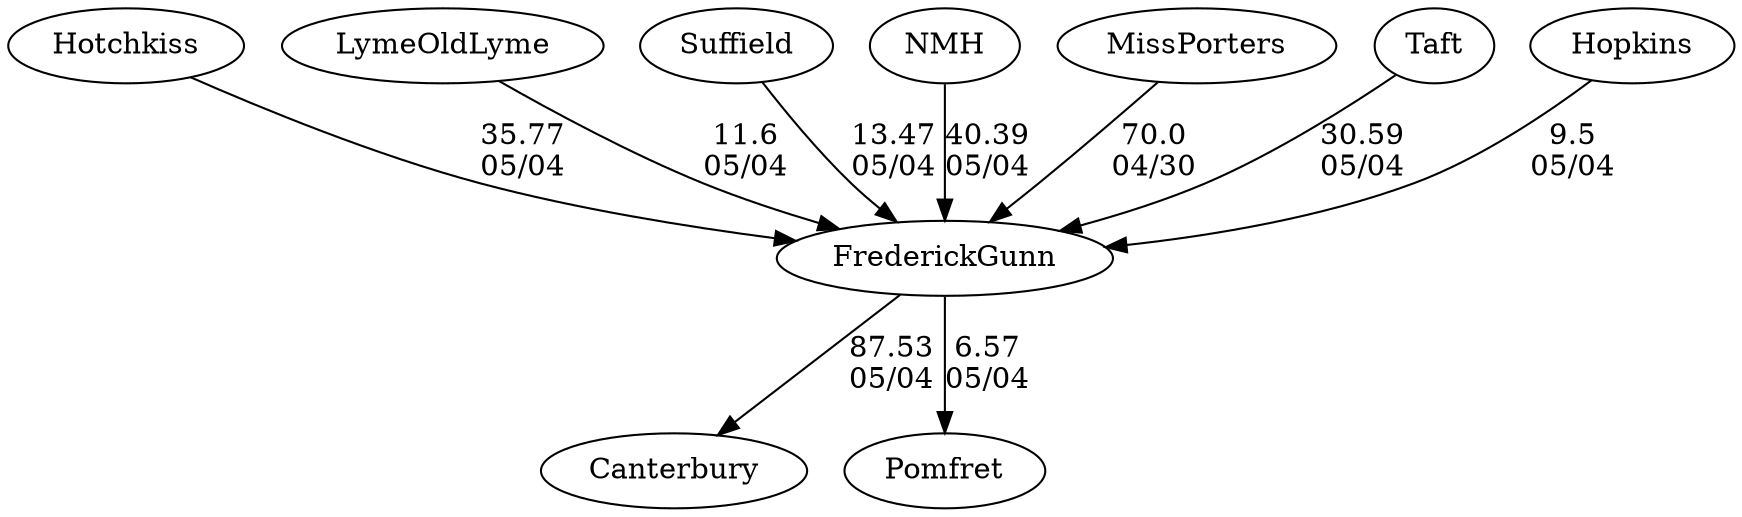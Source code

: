 digraph girls2foursFrederickGunn {Canterbury [URL="girls2foursFrederickGunnCanterbury.html"];Hotchkiss [URL="girls2foursFrederickGunnHotchkiss.html"];LymeOldLyme [URL="girls2foursFrederickGunnLymeOldLyme.html"];Suffield [URL="girls2foursFrederickGunnSuffield.html"];NMH [URL="girls2foursFrederickGunnNMH.html"];MissPorters [URL="girls2foursFrederickGunnMissPorters.html"];Taft [URL="girls2foursFrederickGunnTaft.html"];Pomfret [URL="girls2foursFrederickGunnPomfret.html"];Hopkins [URL="girls2foursFrederickGunnHopkins.html"];FrederickGunn [URL="girls2foursFrederickGunnFrederickGunn.html"];MissPorters -> FrederickGunn[label="70.0
04/30", weight="30", tooltip="NEIRA Girls Fours,Frederick Gunn vs. Miss Porter's			
Distance: 1500 Conditions: Girls' V1 & V2 - steady headwind of six mph on the course, gusting periodically to eight mph. Comments: Thanks to Porter's for making the trip. It was a beautiful day for racing.
None", URL="https://www.row2k.com/results/resultspage.cfm?UID=07BC4C309730A2ABBEA83E7AAD4B7A9E&cat=1", random="random"]; 
Suffield -> FrederickGunn[label="13.47
05/04", weight="87", tooltip="Founder's Day Regatta			
", URL="", random="random"]; 
LymeOldLyme -> FrederickGunn[label="11.6
05/04", weight="89", tooltip="Founder's Day Regatta			
", URL="", random="random"]; 
Hopkins -> FrederickGunn[label="9.5
05/04", weight="91", tooltip="Founder's Day Regatta			
", URL="", random="random"]; 
FrederickGunn -> Pomfret[label="6.57
05/04", weight="94", tooltip="Founder's Day Regatta			
", URL="", random="random"]; 
FrederickGunn -> Canterbury[label="87.53
05/04", weight="13", tooltip="Founder's Day Regatta			
", URL="", random="random"]; 
NMH -> FrederickGunn[label="40.39
05/04", weight="60", tooltip="Founder's Day Regatta			
", URL="", random="random"]; 
Taft -> FrederickGunn[label="30.59
05/04", weight="70", tooltip="Founder's Day Regatta			
", URL="", random="random"]; 
Hotchkiss -> FrederickGunn[label="35.77
05/04", weight="65", tooltip="Founder's Day Regatta			
", URL="", random="random"]}